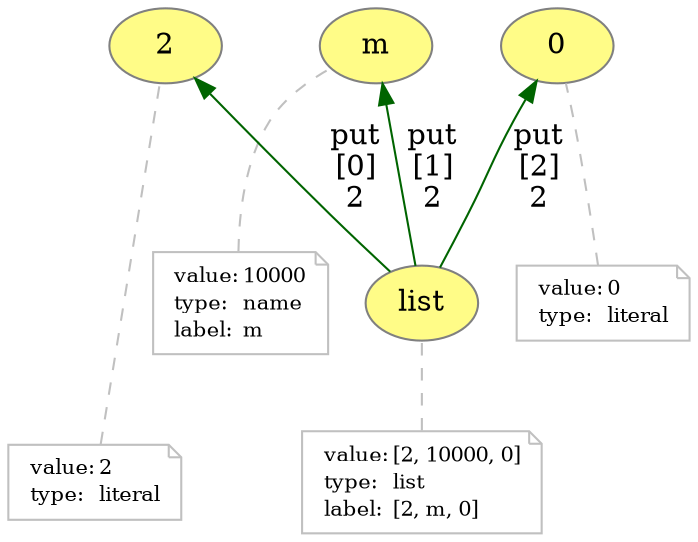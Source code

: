 digraph "PROV" { size="16,12"; rankdir="BT";
"http://example.org/2" [fillcolor="#FFFC87",color="#808080",style="filled",label="2",URL="http://example.org/2"]
"-attrs0" [color="gray",shape="note",fontsize="10",fontcolor="black",label=<<TABLE cellpadding="0" border="0">
	<TR>
	    <TD align="left">value:</TD>
	    <TD align="left">2</TD>
	</TR>
	<TR>
	    <TD align="left">type:</TD>
	    <TD align="left">literal</TD>
	</TR>
</TABLE>>]
"-attrs0" -> "http://example.org/2" [color="gray",style="dashed",arrowhead="none"]
"http://example.org/m" [fillcolor="#FFFC87",color="#808080",style="filled",label="m",URL="http://example.org/m"]
"-attrs1" [color="gray",shape="note",fontsize="10",fontcolor="black",label=<<TABLE cellpadding="0" border="0">
	<TR>
	    <TD align="left">value:</TD>
	    <TD align="left">10000</TD>
	</TR>
	<TR>
	    <TD align="left">type:</TD>
	    <TD align="left">name</TD>
	</TR>
	<TR>
	    <TD align="left">label:</TD>
	    <TD align="left">m</TD>
	</TR>
</TABLE>>]
"-attrs1" -> "http://example.org/m" [color="gray",style="dashed",arrowhead="none"]
"http://example.org/0" [fillcolor="#FFFC87",color="#808080",style="filled",label="0",URL="http://example.org/0"]
"-attrs2" [color="gray",shape="note",fontsize="10",fontcolor="black",label=<<TABLE cellpadding="0" border="0">
	<TR>
	    <TD align="left">value:</TD>
	    <TD align="left">0</TD>
	</TR>
	<TR>
	    <TD align="left">type:</TD>
	    <TD align="left">literal</TD>
	</TR>
</TABLE>>]
"-attrs2" -> "http://example.org/0" [color="gray",style="dashed",arrowhead="none"]
"http://example.org/list" [fillcolor="#FFFC87",color="#808080",style="filled",label="list",URL="http://example.org/list"]
"-attrs3" [color="gray",shape="note",fontsize="10",fontcolor="black",label=<<TABLE cellpadding="0" border="0">
	<TR>
	    <TD align="left">value:</TD>
	    <TD align="left">[2, 10000, 0]</TD>
	</TR>
	<TR>
	    <TD align="left">type:</TD>
	    <TD align="left">list</TD>
	</TR>
	<TR>
	    <TD align="left">label:</TD>
	    <TD align="left">[2, m, 0]</TD>
	</TR>
</TABLE>>]
"-attrs3" -> "http://example.org/list" [color="gray",style="dashed",arrowhead="none"]
"http://example.org/list" -> "http://example.org/2" [labelfontsize="8",labeldistance="1.5",color="darkgreen",labelangle="60.0",rotation="20",label="put
[0]
2"]
"http://example.org/list" -> "http://example.org/m" [labelfontsize="8",labeldistance="1.5",color="darkgreen",labelangle="60.0",rotation="20",label="put
[1]
2"]
"http://example.org/list" -> "http://example.org/0" [labelfontsize="8",labeldistance="1.5",color="darkgreen",labelangle="60.0",rotation="20",label="put
[2]
2"]

{rank=same "-attrs3" "-attrs0"}
}